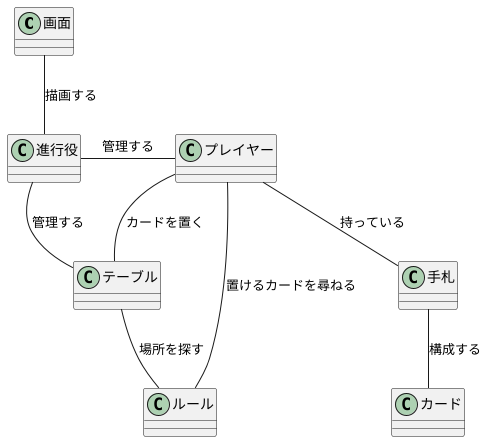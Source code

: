 @startuml 七並べクラス図
class 画面
class 進行役
class プレイヤー
class テーブル
class 手札
class カード
class ルール

画面 -- 進行役: 描画する
進行役 - プレイヤー: 管理する
進行役-- テーブル: 管理する
プレイヤー -- 手札 : 持っている
手札 -- カード : 構成する
プレイヤー -- テーブル : カードを置く
プレイヤー -- ルール : 置けるカードを尋ねる
テーブル -- ルール : 場所を探す

@enduml

@startuml 七並べシーケンス図（準備中）
title 七並べシーケンス図（準備中）
進行役 -> プレイヤー : カードを配る
loop カードがなくなるまで
    プレイヤー -> 手札 : 7でなければ加える
    プレイヤー -> テーブル : 7なら置く
end
進行役 -> 画面 : 描画する
@enduml

@startuml 七並べシーケンス図（1ターン）
title 七並べシーケンス図（1ターン）
進行役 -> プレイヤー : ターンを開始する
プレイヤー -> ルール : 出せる手札を尋ねる
ルール -> テーブル : 置ける場所を探す
alt 置けるカードがある
    プレイヤー -> テーブル :カードを置く
    プレイヤー -> 進行役: 手札が0なら上がりを報告する
else 置けるカードがない
    プレイヤー -> プレイヤー : パスする
    alt パスが四回以上
        プレイヤー -> テーブル : 手札を全て置く
        プレイヤー -> 進行役 : 脱落を報告する
    end
end
プレイヤー -> 進行役 : ターンを終了する

@enduml

@startuml 七並べシーケンス図（一周）
title 七並べシーケンス図（一周）
進行役 -> 画面 :描画を依頼する
画面 -> テーブル: テーブルの状態を描画する
画面 -> 進行役 : 新しく上がった人・脱落した人を描画する
画面 -> プレイヤー : 生きているプレイヤーの名前と手札を描画する
画面 -> プレイヤー : 上がった人の名前を描画する
画面 -> プレイヤー: 脱落したプレイヤーの名前を描画する
進行役 -> 進行役 : 生きているプレイヤーが\n0人の場合はゲーム終了
@enduml

' 
' ####################
' ver.2
' ####################
' 

@startuml 七並べクラス図 ver.2
title 七並べクラス図 ver.2
class View {
    描画する()
}
class Game {
    プレイヤーの集まり
    プレイヤーを登録する()
    ゲームの準備を開始する()
    上がりを報告する()
    脱落を報告する()
    周回を開始する()
    描画を依頼する()
    プレイ中のプレイヤーの人数を取得する()
    プレイヤー一覧を更新する()
    ゲームを終了する()
}
class Player {
    名前
    パスの回数
    カードを配る()
    プレーを開始する()
    パスする()
    名前を取得する()
}
class Table {
    場にあるカード
    カードを置く()
    出されているカードを見る()
}
class CardCollection {
    カードの集まり
    カードのスートとランクを見る()
    カードを加える()
    持っている手札を見る()
    カードを引く()
    枚数を尋ねる()
}
class Card {
    スート
    ランク
    カードのスートとランクを尋ねる()
}
class Rule {
    出せるカードを尋ねる()
}

View -- Game: 描画する
Game - Player: 管理する
Game -- Table: 管理する
Player -- CardCollection : 持っている
CardCollection -- Card : 構成する
Player -- Table : 置く
Player -- Rule : 尋ねる
Table -- Rule : 探す
@enduml

@startuml 七並べシーケンス図（準備中）ver.2
title 七並べシーケンス図（準備中）ver.2

App -> Game : プレイヤーを登録する
App -> Game : ゲームの準備を開始する
activate Game
loop デッキを配り終えるまで
    Game -> Player : カードを配る
    activate Player
    Player -> CardCollection : カードのスートとランクを見る
    activate CardCollection
    CardCollection -> Card : スートとランクを尋ねる
    activate Card
    return スートとランク
    return スートとランク
    alt ランクが7である
        Player -> Table : カードを置く
    else
        Player -> CardCollection : カードを加える
        deactivate Player
    end
end

Game -> View : 描画する
deactivate Game
@enduml

@startuml 七並べシーケンス図（1ターン）ver.2
title 七並べシーケンス図（1ターン）ver.2

Game -> Player : プレーを開始する
activate Player
Player -> Rule : 出せるカードを尋ねる
activate Rule
Rule -> CardCollection: 持っている手札を見る
activate CardCollection
return 持っている手札の一覧
Rule -> Table : 出されているカードを見る
activate Table
return 場にあるカードの一覧
return 出せるカードの一覧
alt 置けるカードがある
    Player -> CardCollection : 置くカードを引く
    activate CardCollection
    return カード
    Player -> Table : カードを置く
    Player -> CardCollection : 枚数を尋ねる
    activate CardCollection
    return 枚数
    alt 手札の数が0
        Player -> Game: 上がりを報告する
    end
else 置けるカードがない
    Player -> Player : パスする
    alt パスが4回以上
        loop 手札がなくなるまで
            Player -> Table : カードを置く
        end
        Player -> Game : 脱落を報告する
    end
end
' Player -> Game : ターンを終了する
deactivate Player
@enduml


@startuml 七並べシーケンス図（一周）ver.2
title 七並べシーケンス図（一周）ver.2
App -> Game : 周回を開始する
Game -> Player : プレーを開始する
== ターン進行 ==
Game -> Player : （生きているプレイヤーを回す）
== ターン終了 ==
App -> Game : 描画を依頼する
activate Game
Game -> View : 描画する
activate View
View -> Table : 出されているカードを見る
activate Table
return 場にあるカードの一覧
View -> Card : カードのスートとランクを尋ねる
activate Card
return カードとスートのランク
View -> View : カードを描画
group プレイ中のプレイヤー
    View -> Player : 名前を取得
    activate Player
    return 名前
    View -> View : プレイヤーを描画
end
group 新しく上がったプレイヤー
    View -> Player : 名前を取得
    activate Player
    return 名前
    View -> View : プレイヤーを描画
    View -> Game : プレイヤー一覧を更新する
end
group 新しく脱落したプレイヤー
    View -> Player : 名前を取得
    activate Player
    return 名前
    View -> View: プレイヤーを描画
    View -> Game : プレイヤー一覧を更新する
    deactivate View
end

Game -> Game : プレイ中のプレイヤーの人数を取得
activate Game
return プレイ中の人数
alt プレイ中の人数が0人
    Game -> Game : ゲームを終了する
else
    App -> Game : 周回を開始する 
end
deactivate Game
@enduml


' 
' ####################
' ver.3
' ####################
' 

@startuml 七並べクラス図 ver.3
title 七並べクラス図 ver.3
class App {
    mount()
}
class View {
    render(playersList, table)
}
class TableView {
    render(table)
}
class PlayersListView {
    render(playersList)
}
class Game {
    playersList
    table
    view
    addPlayer(player)
    prepareGame(deck)
    startRound()
    cleanupPlayersList()
    isEnd()
    endGame()
}
class Player {
    hand
    status
    name
    draw(card)
    startTurn(table)
    passed()
    get pass()
    isStatusFinished()
    isStatusRetired()
}
class Table {
    cards[]
    place(card)
    get layout()
}
class CardCollection {
    cards[]
    add(card)
    pick(card.index)
    get length()
    get cards()
}
class Card {
    suit
    rank
    get index()
}
class Rule {
    findCanPutCards(player.hand,table)
    canFinish(player)
    mustRetire(player)
}

App - Game : 起動する
View -- Game: 描画する
View - TableView: 描画する
View - PlayersListView :描画する 
Game - Player: 管理する
Game -- Table: 管理する
Player -- CardCollection : 持っている
CardCollection -- Card : 構成する
Player -- Table : 置く
Player -- Rule : 尋ねる
Table -- Rule : 探す
@enduml

@startuml 七並べシーケンス図（準備中）ver.3
title 七並べシーケンス図（準備中）ver.3

App -> Game : addPlayer(pleyer)
App -> Game : prepareGame(deck)
activate Game
loop デッキを配り終えるまで
    Game -> Player : draw(card)
    activate Player
    Player -> Card : get index()
    activate Card
    return {suit:suit, rank:rank}
    alt ランクが7である
        Player -> Table : place(card)
    else
        Player -> CardCollection : add(card)
        deactivate Player
    end
end

Game -> View : render(playersList,table)
deactivate Game
@enduml

@startuml 七並べシーケンス図（1ターン）ver.3
title 七並べシーケンス図（1ターン）ver.3

Game -> Player : startTurn(table)
activate Player
Player -> Rule : findCanPutCards(player.hand,table)
activate Rule
Rule -> Table : get layout()
activate Table
return number[][]
Rule -> CardCollection: get cards()
activate CardCollection
return card[]
return card[]
alt 置けるカードがある
    Player -> CardCollection : pick(card.index)
    activate CardCollection
    return card
    Player -> Table : place(card)
    Player -> Rule : canFinish(player)
    activate Rule
    return boolean
    alt true
        Player -> Player: finished()
    end
else 置けるカードがない
    Player -> Player : passed()
    Player -> Rule : mustRetire(player)
    activate Rule
    return boolean
    alt true
        loop 手札がなくなるまで
            Player -> Table : place(card)
        end
        Player -> Player : retired()
    end
end
deactivate Player
@enduml

@startuml 七並べシーケンス図（一周）ver.3
title 七並べシーケンス図（一周）ver.3
App -> Game : startRound()
activate Game
Game -> Player : startTurn()

== ターン進行 ==
Game -> Player : [playersList.inPlayを回す]
== ターン終了 ==

Game -> View : render(playersList,table)
activate View
View -> TableView : render(table)
View -> PlayersListView: render(playersList)
deactivate View
Game -> Game : cleanUpPlayersList() 
deactivate Game
App -> Game : isEnd()
activate Game
return boolean
alt true
    App -> Game : endGame()
else false
    App -> Game : startRound() 
end
deactivate Game
@enduml